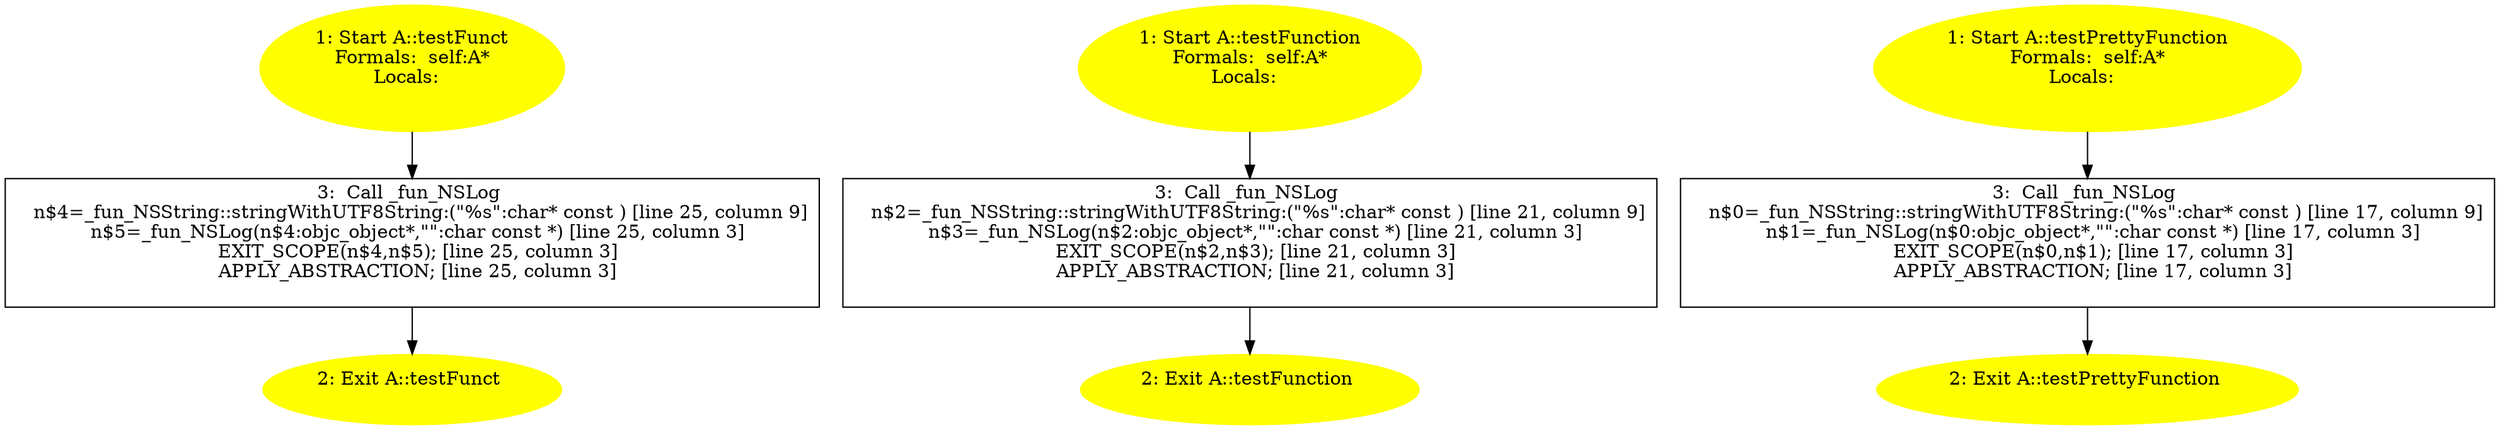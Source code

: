/* @generated */
digraph cfg {
"testFunct#A#instance.b6c9dae744220d93a4466679814728c1_1" [label="1: Start A::testFunct\nFormals:  self:A*\nLocals:  \n  " color=yellow style=filled]
	

	 "testFunct#A#instance.b6c9dae744220d93a4466679814728c1_1" -> "testFunct#A#instance.b6c9dae744220d93a4466679814728c1_3" ;
"testFunct#A#instance.b6c9dae744220d93a4466679814728c1_2" [label="2: Exit A::testFunct \n  " color=yellow style=filled]
	

"testFunct#A#instance.b6c9dae744220d93a4466679814728c1_3" [label="3:  Call _fun_NSLog \n   n$4=_fun_NSString::stringWithUTF8String:(\"%s\":char* const ) [line 25, column 9]\n  n$5=_fun_NSLog(n$4:objc_object*,\"\":char const *) [line 25, column 3]\n  EXIT_SCOPE(n$4,n$5); [line 25, column 3]\n  APPLY_ABSTRACTION; [line 25, column 3]\n " shape="box"]
	

	 "testFunct#A#instance.b6c9dae744220d93a4466679814728c1_3" -> "testFunct#A#instance.b6c9dae744220d93a4466679814728c1_2" ;
"testFunction#A#instance.871d68aca55491a71407a8a7ce232a40_1" [label="1: Start A::testFunction\nFormals:  self:A*\nLocals:  \n  " color=yellow style=filled]
	

	 "testFunction#A#instance.871d68aca55491a71407a8a7ce232a40_1" -> "testFunction#A#instance.871d68aca55491a71407a8a7ce232a40_3" ;
"testFunction#A#instance.871d68aca55491a71407a8a7ce232a40_2" [label="2: Exit A::testFunction \n  " color=yellow style=filled]
	

"testFunction#A#instance.871d68aca55491a71407a8a7ce232a40_3" [label="3:  Call _fun_NSLog \n   n$2=_fun_NSString::stringWithUTF8String:(\"%s\":char* const ) [line 21, column 9]\n  n$3=_fun_NSLog(n$2:objc_object*,\"\":char const *) [line 21, column 3]\n  EXIT_SCOPE(n$2,n$3); [line 21, column 3]\n  APPLY_ABSTRACTION; [line 21, column 3]\n " shape="box"]
	

	 "testFunction#A#instance.871d68aca55491a71407a8a7ce232a40_3" -> "testFunction#A#instance.871d68aca55491a71407a8a7ce232a40_2" ;
"testPrettyFunction#A#instance.bc1e07c1ab96ad96f484a179734bc12e_1" [label="1: Start A::testPrettyFunction\nFormals:  self:A*\nLocals:  \n  " color=yellow style=filled]
	

	 "testPrettyFunction#A#instance.bc1e07c1ab96ad96f484a179734bc12e_1" -> "testPrettyFunction#A#instance.bc1e07c1ab96ad96f484a179734bc12e_3" ;
"testPrettyFunction#A#instance.bc1e07c1ab96ad96f484a179734bc12e_2" [label="2: Exit A::testPrettyFunction \n  " color=yellow style=filled]
	

"testPrettyFunction#A#instance.bc1e07c1ab96ad96f484a179734bc12e_3" [label="3:  Call _fun_NSLog \n   n$0=_fun_NSString::stringWithUTF8String:(\"%s\":char* const ) [line 17, column 9]\n  n$1=_fun_NSLog(n$0:objc_object*,\"\":char const *) [line 17, column 3]\n  EXIT_SCOPE(n$0,n$1); [line 17, column 3]\n  APPLY_ABSTRACTION; [line 17, column 3]\n " shape="box"]
	

	 "testPrettyFunction#A#instance.bc1e07c1ab96ad96f484a179734bc12e_3" -> "testPrettyFunction#A#instance.bc1e07c1ab96ad96f484a179734bc12e_2" ;
}
